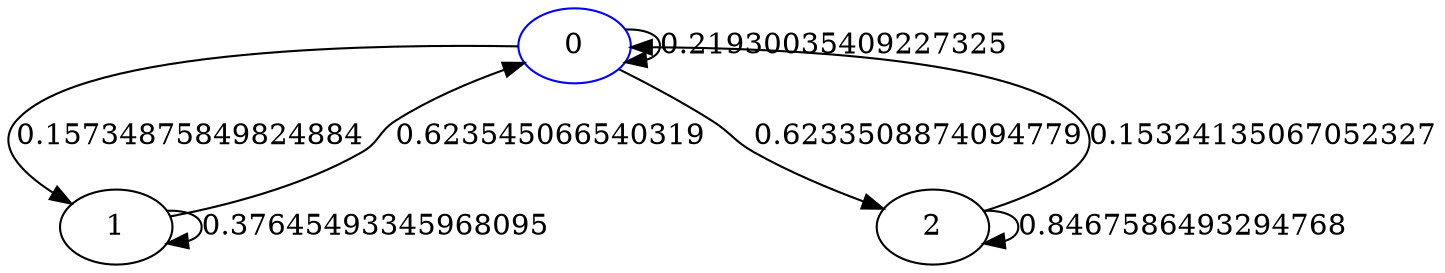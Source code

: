 digraph "" {
	graph [len=3,
		nodesep=0.2
	];
	0	[color=blue];
	0 -> 0	[label=0.21930035409227325,
		len=2,
		weight=1];
	0 -> 1	[label=0.15734875849824884,
		len=2,
		weight=1];
	0 -> 2	[label=0.6233508874094779,
		len=2,
		weight=1];
	1 -> 0	[label=0.623545066540319,
		len=2,
		weight=1];
	1 -> 1	[label=0.37645493345968095,
		len=2,
		weight=1];
	2 -> 0	[label=0.15324135067052327,
		len=2,
		weight=1];
	2 -> 2	[label=0.8467586493294768,
		len=2,
		weight=1];
}
